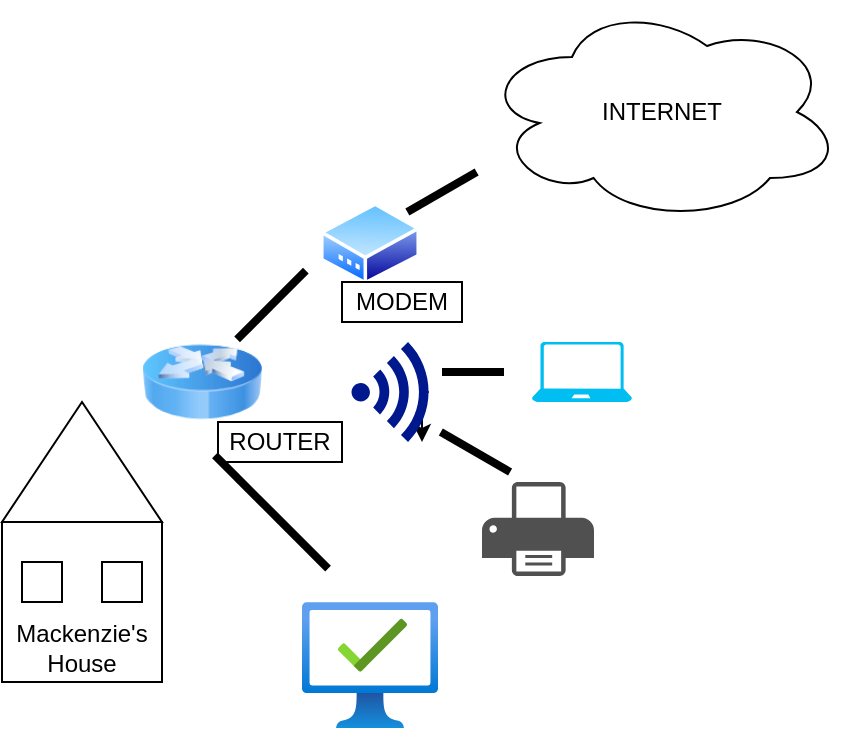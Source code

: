 <mxfile version="22.1.4" type="github">
  <diagram name="Page-1" id="94scF0098F78U6s-nOXN">
    <mxGraphModel dx="701" dy="1724" grid="1" gridSize="10" guides="1" tooltips="1" connect="1" arrows="1" fold="1" page="1" pageScale="1" pageWidth="850" pageHeight="1100" math="0" shadow="0">
      <root>
        <mxCell id="0" />
        <mxCell id="1" parent="0" />
        <mxCell id="9I6z7NX04A8yQNuOVsnQ-1" value="Mackenzie&#39;s&lt;br&gt;House" style="whiteSpace=wrap;html=1;aspect=fixed;verticalAlign=bottom;" vertex="1" parent="1">
          <mxGeometry x="30" y="250" width="80" height="80" as="geometry" />
        </mxCell>
        <mxCell id="9I6z7NX04A8yQNuOVsnQ-2" value="" style="triangle;whiteSpace=wrap;html=1;rotation=-90;" vertex="1" parent="1">
          <mxGeometry x="40" y="180" width="60" height="80" as="geometry" />
        </mxCell>
        <mxCell id="9I6z7NX04A8yQNuOVsnQ-3" value="" style="whiteSpace=wrap;html=1;aspect=fixed;" vertex="1" parent="1">
          <mxGeometry x="40" y="270" width="20" height="20" as="geometry" />
        </mxCell>
        <mxCell id="9I6z7NX04A8yQNuOVsnQ-4" value="" style="whiteSpace=wrap;html=1;aspect=fixed;" vertex="1" parent="1">
          <mxGeometry x="80" y="270" width="20" height="20" as="geometry" />
        </mxCell>
        <mxCell id="9I6z7NX04A8yQNuOVsnQ-6" value="INTERNET" style="ellipse;shape=cloud;whiteSpace=wrap;html=1;" vertex="1" parent="1">
          <mxGeometry x="270" y="-10" width="180" height="110" as="geometry" />
        </mxCell>
        <mxCell id="9I6z7NX04A8yQNuOVsnQ-7" value="" style="image;aspect=fixed;perimeter=ellipsePerimeter;html=1;align=center;shadow=0;dashed=0;spacingTop=3;image=img/lib/active_directory/modem.svg;" vertex="1" parent="1">
          <mxGeometry x="189" y="90" width="50" height="41.5" as="geometry" />
        </mxCell>
        <mxCell id="9I6z7NX04A8yQNuOVsnQ-8" value="" style="image;html=1;image=img/lib/clip_art/networking/Router_Icon_128x128.png" vertex="1" parent="1">
          <mxGeometry x="100" y="150" width="60" height="60" as="geometry" />
        </mxCell>
        <mxCell id="9I6z7NX04A8yQNuOVsnQ-9" value="" style="image;aspect=fixed;html=1;points=[];align=center;fontSize=12;image=img/lib/azure2/management_governance/Managed_Desktop.svg;" vertex="1" parent="1">
          <mxGeometry x="180" y="290" width="68" height="63.2" as="geometry" />
        </mxCell>
        <mxCell id="9I6z7NX04A8yQNuOVsnQ-19" style="edgeStyle=orthogonalEdgeStyle;rounded=0;orthogonalLoop=1;jettySize=auto;html=1;exitX=0.92;exitY=0.5;exitDx=0;exitDy=0;exitPerimeter=0;" edge="1" parent="1" source="9I6z7NX04A8yQNuOVsnQ-10">
          <mxGeometry relative="1" as="geometry">
            <mxPoint x="240" y="210" as="targetPoint" />
          </mxGeometry>
        </mxCell>
        <mxCell id="9I6z7NX04A8yQNuOVsnQ-10" value="" style="sketch=0;aspect=fixed;pointerEvents=1;shadow=0;dashed=0;html=1;strokeColor=none;labelPosition=center;verticalLabelPosition=bottom;verticalAlign=top;align=center;fillColor=#00188D;shape=mxgraph.mscae.enterprise.wireless_connection" vertex="1" parent="1">
          <mxGeometry x="204.73" y="160" width="42" height="50" as="geometry" />
        </mxCell>
        <mxCell id="9I6z7NX04A8yQNuOVsnQ-11" value="MODEM" style="rounded=0;whiteSpace=wrap;html=1;" vertex="1" parent="1">
          <mxGeometry x="200" y="130" width="60" height="20" as="geometry" />
        </mxCell>
        <mxCell id="9I6z7NX04A8yQNuOVsnQ-12" value="ROUTER" style="rounded=0;whiteSpace=wrap;html=1;" vertex="1" parent="1">
          <mxGeometry x="138" y="200" width="62" height="20" as="geometry" />
        </mxCell>
        <mxCell id="9I6z7NX04A8yQNuOVsnQ-13" value="" style="line;strokeWidth=4;html=1;perimeter=backbonePerimeter;points=[];outlineConnect=0;rotation=-30;" vertex="1" parent="1">
          <mxGeometry x="230.0" y="80" width="40" height="10" as="geometry" />
        </mxCell>
        <mxCell id="9I6z7NX04A8yQNuOVsnQ-14" value="" style="line;strokeWidth=4;html=1;perimeter=backbonePerimeter;points=[];outlineConnect=0;rotation=-45;" vertex="1" parent="1">
          <mxGeometry x="140.44" y="137.41" width="48.59" height="8.22" as="geometry" />
        </mxCell>
        <mxCell id="9I6z7NX04A8yQNuOVsnQ-15" value="" style="line;strokeWidth=4;html=1;perimeter=backbonePerimeter;points=[];outlineConnect=0;rotation=-135;" vertex="1" parent="1">
          <mxGeometry x="124.73" y="240.0" width="80" height="10" as="geometry" />
        </mxCell>
        <mxCell id="9I6z7NX04A8yQNuOVsnQ-16" value="" style="verticalLabelPosition=bottom;html=1;verticalAlign=top;align=center;strokeColor=none;fillColor=#00BEF2;shape=mxgraph.azure.laptop;pointerEvents=1;" vertex="1" parent="1">
          <mxGeometry x="295" y="160" width="50" height="30" as="geometry" />
        </mxCell>
        <mxCell id="9I6z7NX04A8yQNuOVsnQ-17" value="" style="sketch=0;pointerEvents=1;shadow=0;dashed=0;html=1;strokeColor=none;fillColor=#505050;labelPosition=center;verticalLabelPosition=bottom;verticalAlign=top;outlineConnect=0;align=center;shape=mxgraph.office.devices.printer;" vertex="1" parent="1">
          <mxGeometry x="270" y="230" width="56" height="47" as="geometry" />
        </mxCell>
        <mxCell id="9I6z7NX04A8yQNuOVsnQ-20" value="" style="line;strokeWidth=4;html=1;perimeter=backbonePerimeter;points=[];outlineConnect=0;" vertex="1" parent="1">
          <mxGeometry x="250" y="170" width="31" height="10" as="geometry" />
        </mxCell>
        <mxCell id="9I6z7NX04A8yQNuOVsnQ-21" value="" style="line;strokeWidth=4;html=1;perimeter=backbonePerimeter;points=[];outlineConnect=0;rotation=30;" vertex="1" parent="1">
          <mxGeometry x="246.73" y="210" width="40" height="10" as="geometry" />
        </mxCell>
      </root>
    </mxGraphModel>
  </diagram>
</mxfile>
